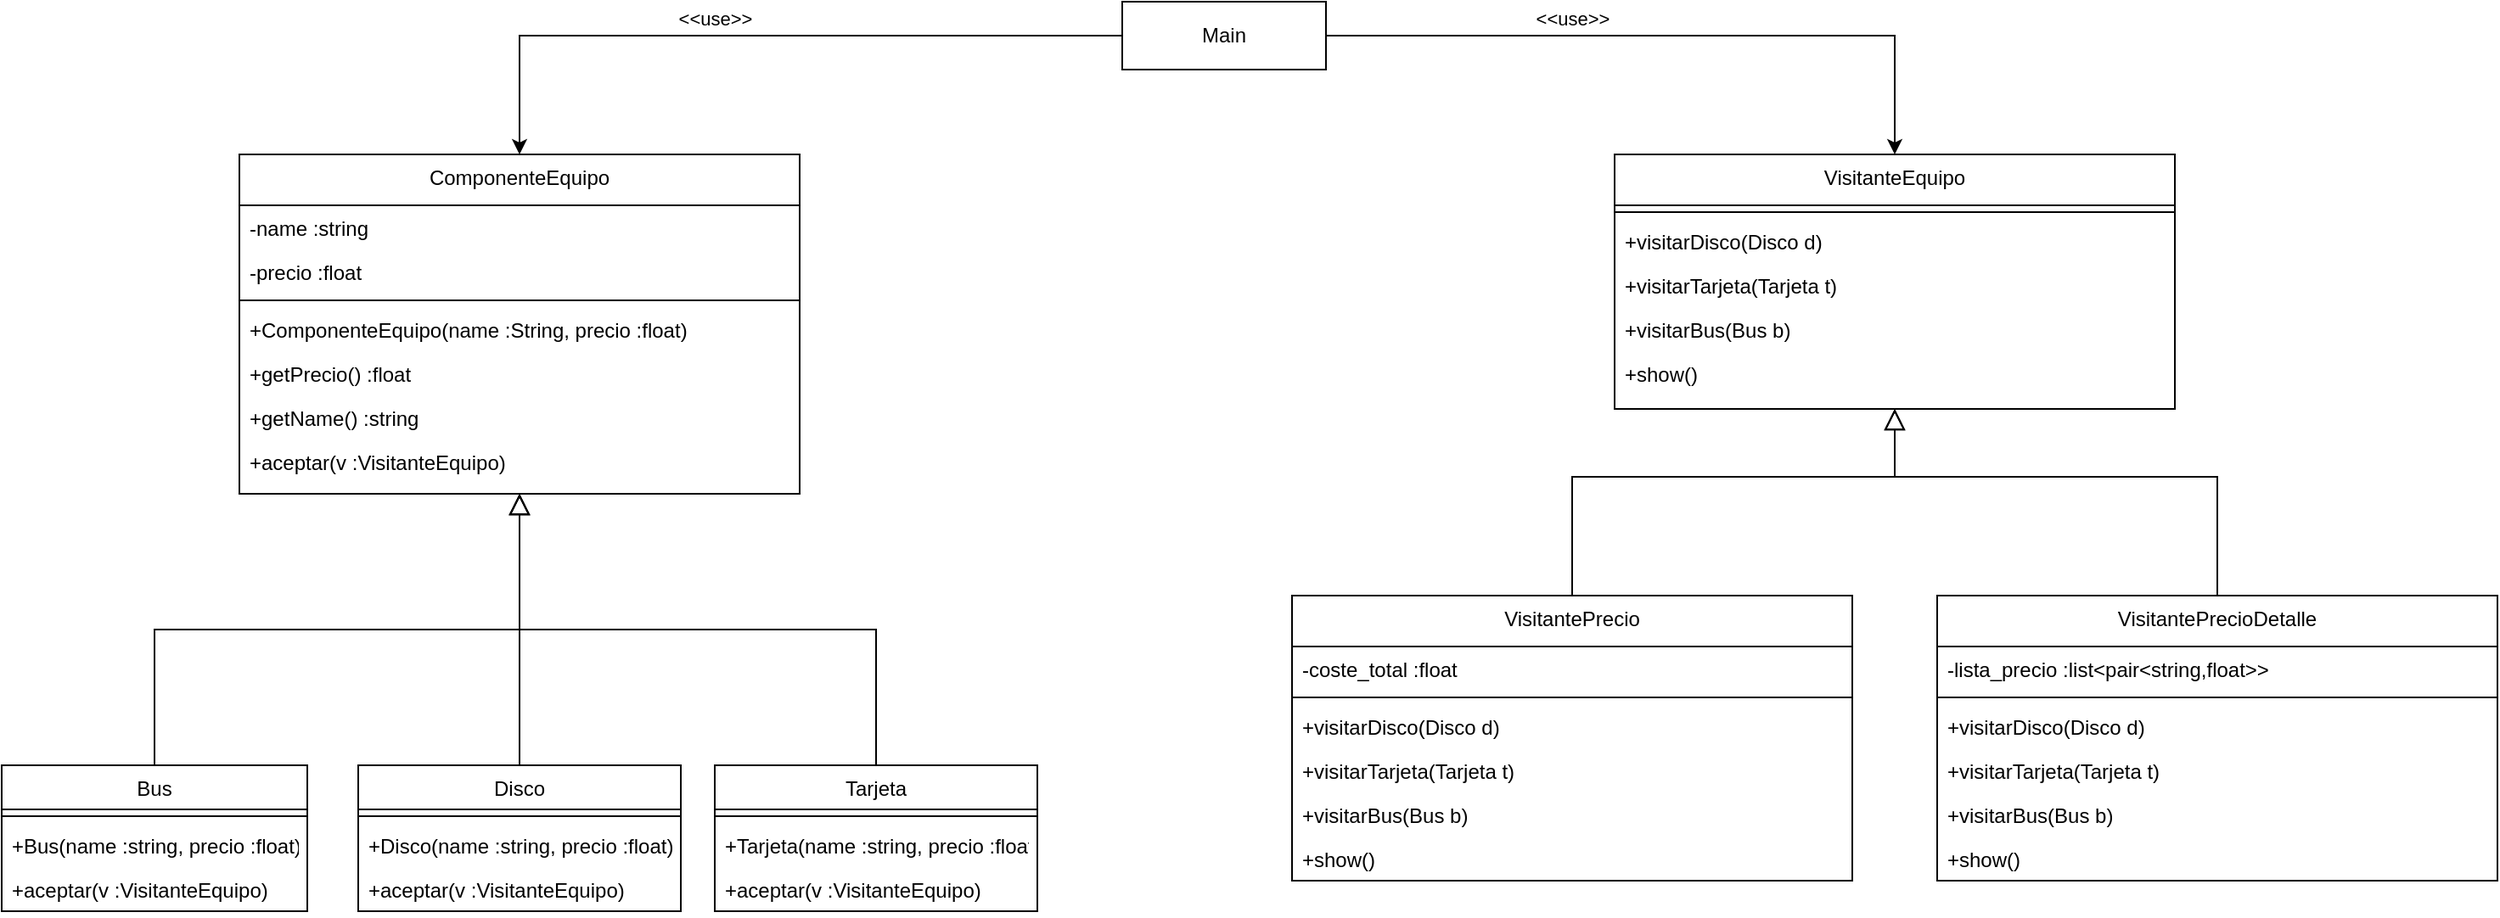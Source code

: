 <mxfile version="13.6.2" type="device"><diagram id="C5RBs43oDa-KdzZeNtuy" name="Page-1"><mxGraphModel dx="1673" dy="839" grid="1" gridSize="10" guides="1" tooltips="1" connect="1" arrows="1" fold="1" page="1" pageScale="1" pageWidth="827" pageHeight="1169" math="0" shadow="0"><root><mxCell id="WIyWlLk6GJQsqaUBKTNV-0"/><mxCell id="WIyWlLk6GJQsqaUBKTNV-1" parent="WIyWlLk6GJQsqaUBKTNV-0"/><mxCell id="zkfFHV4jXpPFQw0GAbJ--0" value="ComponenteEquipo" style="swimlane;fontStyle=0;align=center;verticalAlign=top;childLayout=stackLayout;horizontal=1;startSize=30;horizontalStack=0;resizeParent=1;resizeLast=0;collapsible=1;marginBottom=0;rounded=0;shadow=0;strokeWidth=1;" parent="WIyWlLk6GJQsqaUBKTNV-1" vertex="1"><mxGeometry x="220" y="120" width="330" height="200" as="geometry"><mxRectangle x="230" y="140" width="160" height="26" as="alternateBounds"/></mxGeometry></mxCell><mxCell id="zkfFHV4jXpPFQw0GAbJ--1" value="-name :string" style="text;align=left;verticalAlign=top;spacingLeft=4;spacingRight=4;overflow=hidden;rotatable=0;points=[[0,0.5],[1,0.5]];portConstraint=eastwest;" parent="zkfFHV4jXpPFQw0GAbJ--0" vertex="1"><mxGeometry y="30" width="330" height="26" as="geometry"/></mxCell><mxCell id="zkfFHV4jXpPFQw0GAbJ--2" value="-precio :float" style="text;align=left;verticalAlign=top;spacingLeft=4;spacingRight=4;overflow=hidden;rotatable=0;points=[[0,0.5],[1,0.5]];portConstraint=eastwest;rounded=0;shadow=0;html=0;" parent="zkfFHV4jXpPFQw0GAbJ--0" vertex="1"><mxGeometry y="56" width="330" height="26" as="geometry"/></mxCell><mxCell id="zkfFHV4jXpPFQw0GAbJ--4" value="" style="line;html=1;strokeWidth=1;align=left;verticalAlign=middle;spacingTop=-1;spacingLeft=3;spacingRight=3;rotatable=0;labelPosition=right;points=[];portConstraint=eastwest;" parent="zkfFHV4jXpPFQw0GAbJ--0" vertex="1"><mxGeometry y="82" width="330" height="8" as="geometry"/></mxCell><mxCell id="zkfFHV4jXpPFQw0GAbJ--5" value="+ComponenteEquipo(name :String, precio :float)" style="text;align=left;verticalAlign=top;spacingLeft=4;spacingRight=4;overflow=hidden;rotatable=0;points=[[0,0.5],[1,0.5]];portConstraint=eastwest;" parent="zkfFHV4jXpPFQw0GAbJ--0" vertex="1"><mxGeometry y="90" width="330" height="26" as="geometry"/></mxCell><mxCell id="E3ihg3PLzrh-7L4PxSUf-0" value="+getPrecio() :float" style="text;align=left;verticalAlign=top;spacingLeft=4;spacingRight=4;overflow=hidden;rotatable=0;points=[[0,0.5],[1,0.5]];portConstraint=eastwest;" vertex="1" parent="zkfFHV4jXpPFQw0GAbJ--0"><mxGeometry y="116" width="330" height="26" as="geometry"/></mxCell><mxCell id="E3ihg3PLzrh-7L4PxSUf-1" value="+getName() :string" style="text;align=left;verticalAlign=top;spacingLeft=4;spacingRight=4;overflow=hidden;rotatable=0;points=[[0,0.5],[1,0.5]];portConstraint=eastwest;" vertex="1" parent="zkfFHV4jXpPFQw0GAbJ--0"><mxGeometry y="142" width="330" height="26" as="geometry"/></mxCell><mxCell id="E3ihg3PLzrh-7L4PxSUf-2" value="+aceptar(v :VisitanteEquipo)" style="text;align=left;verticalAlign=top;spacingLeft=4;spacingRight=4;overflow=hidden;rotatable=0;points=[[0,0.5],[1,0.5]];portConstraint=eastwest;" vertex="1" parent="zkfFHV4jXpPFQw0GAbJ--0"><mxGeometry y="168" width="330" height="26" as="geometry"/></mxCell><mxCell id="zkfFHV4jXpPFQw0GAbJ--12" value="" style="endArrow=block;endSize=10;endFill=0;shadow=0;strokeWidth=1;rounded=0;edgeStyle=elbowEdgeStyle;elbow=vertical;" parent="WIyWlLk6GJQsqaUBKTNV-1" source="zkfFHV4jXpPFQw0GAbJ--6" target="zkfFHV4jXpPFQw0GAbJ--0" edge="1"><mxGeometry width="160" relative="1" as="geometry"><mxPoint x="200" y="203" as="sourcePoint"/><mxPoint x="200" y="203" as="targetPoint"/></mxGeometry></mxCell><mxCell id="zkfFHV4jXpPFQw0GAbJ--16" value="" style="endArrow=block;endSize=10;endFill=0;shadow=0;strokeWidth=1;rounded=0;edgeStyle=elbowEdgeStyle;elbow=vertical;" parent="WIyWlLk6GJQsqaUBKTNV-1" source="zkfFHV4jXpPFQw0GAbJ--13" target="zkfFHV4jXpPFQw0GAbJ--0" edge="1"><mxGeometry width="160" relative="1" as="geometry"><mxPoint x="210" y="373" as="sourcePoint"/><mxPoint x="310" y="271" as="targetPoint"/></mxGeometry></mxCell><mxCell id="E3ihg3PLzrh-7L4PxSUf-6" value="" style="endArrow=block;endSize=10;endFill=0;shadow=0;strokeWidth=1;rounded=0;edgeStyle=elbowEdgeStyle;elbow=vertical;exitX=0.5;exitY=0;exitDx=0;exitDy=0;entryX=0.5;entryY=1;entryDx=0;entryDy=0;" edge="1" parent="WIyWlLk6GJQsqaUBKTNV-1" source="E3ihg3PLzrh-7L4PxSUf-3" target="zkfFHV4jXpPFQw0GAbJ--0"><mxGeometry width="160" relative="1" as="geometry"><mxPoint x="430" y="490" as="sourcePoint"/><mxPoint x="470" y="380" as="targetPoint"/></mxGeometry></mxCell><mxCell id="zkfFHV4jXpPFQw0GAbJ--6" value="Bus" style="swimlane;fontStyle=0;align=center;verticalAlign=top;childLayout=stackLayout;horizontal=1;startSize=26;horizontalStack=0;resizeParent=1;resizeLast=0;collapsible=1;marginBottom=0;rounded=0;shadow=0;strokeWidth=1;" parent="WIyWlLk6GJQsqaUBKTNV-1" vertex="1"><mxGeometry x="80" y="480" width="180" height="86" as="geometry"><mxRectangle x="130" y="380" width="160" height="26" as="alternateBounds"/></mxGeometry></mxCell><mxCell id="zkfFHV4jXpPFQw0GAbJ--9" value="" style="line;html=1;strokeWidth=1;align=left;verticalAlign=middle;spacingTop=-1;spacingLeft=3;spacingRight=3;rotatable=0;labelPosition=right;points=[];portConstraint=eastwest;" parent="zkfFHV4jXpPFQw0GAbJ--6" vertex="1"><mxGeometry y="26" width="180" height="8" as="geometry"/></mxCell><mxCell id="zkfFHV4jXpPFQw0GAbJ--11" value="+Bus(name :string, precio :float)" style="text;align=left;verticalAlign=top;spacingLeft=4;spacingRight=4;overflow=hidden;rotatable=0;points=[[0,0.5],[1,0.5]];portConstraint=eastwest;" parent="zkfFHV4jXpPFQw0GAbJ--6" vertex="1"><mxGeometry y="34" width="180" height="26" as="geometry"/></mxCell><mxCell id="E3ihg3PLzrh-7L4PxSUf-7" value="+aceptar(v :VisitanteEquipo)" style="text;align=left;verticalAlign=top;spacingLeft=4;spacingRight=4;overflow=hidden;rotatable=0;points=[[0,0.5],[1,0.5]];portConstraint=eastwest;" vertex="1" parent="zkfFHV4jXpPFQw0GAbJ--6"><mxGeometry y="60" width="180" height="26" as="geometry"/></mxCell><mxCell id="zkfFHV4jXpPFQw0GAbJ--13" value="Disco" style="swimlane;fontStyle=0;align=center;verticalAlign=top;childLayout=stackLayout;horizontal=1;startSize=26;horizontalStack=0;resizeParent=1;resizeLast=0;collapsible=1;marginBottom=0;rounded=0;shadow=0;strokeWidth=1;" parent="WIyWlLk6GJQsqaUBKTNV-1" vertex="1"><mxGeometry x="290" y="480" width="190" height="86" as="geometry"><mxRectangle x="340" y="380" width="170" height="26" as="alternateBounds"/></mxGeometry></mxCell><mxCell id="zkfFHV4jXpPFQw0GAbJ--15" value="" style="line;html=1;strokeWidth=1;align=left;verticalAlign=middle;spacingTop=-1;spacingLeft=3;spacingRight=3;rotatable=0;labelPosition=right;points=[];portConstraint=eastwest;" parent="zkfFHV4jXpPFQw0GAbJ--13" vertex="1"><mxGeometry y="26" width="190" height="8" as="geometry"/></mxCell><mxCell id="E3ihg3PLzrh-7L4PxSUf-8" value="+Disco(name :string, precio :float)" style="text;align=left;verticalAlign=top;spacingLeft=4;spacingRight=4;overflow=hidden;rotatable=0;points=[[0,0.5],[1,0.5]];portConstraint=eastwest;" vertex="1" parent="zkfFHV4jXpPFQw0GAbJ--13"><mxGeometry y="34" width="190" height="26" as="geometry"/></mxCell><mxCell id="E3ihg3PLzrh-7L4PxSUf-9" value="+aceptar(v :VisitanteEquipo)" style="text;align=left;verticalAlign=top;spacingLeft=4;spacingRight=4;overflow=hidden;rotatable=0;points=[[0,0.5],[1,0.5]];portConstraint=eastwest;" vertex="1" parent="zkfFHV4jXpPFQw0GAbJ--13"><mxGeometry y="60" width="190" height="26" as="geometry"/></mxCell><mxCell id="E3ihg3PLzrh-7L4PxSUf-3" value="Tarjeta" style="swimlane;fontStyle=0;align=center;verticalAlign=top;childLayout=stackLayout;horizontal=1;startSize=26;horizontalStack=0;resizeParent=1;resizeLast=0;collapsible=1;marginBottom=0;rounded=0;shadow=0;strokeWidth=1;" vertex="1" parent="WIyWlLk6GJQsqaUBKTNV-1"><mxGeometry x="500" y="480" width="190" height="86" as="geometry"><mxRectangle x="340" y="380" width="170" height="26" as="alternateBounds"/></mxGeometry></mxCell><mxCell id="E3ihg3PLzrh-7L4PxSUf-5" value="" style="line;html=1;strokeWidth=1;align=left;verticalAlign=middle;spacingTop=-1;spacingLeft=3;spacingRight=3;rotatable=0;labelPosition=right;points=[];portConstraint=eastwest;" vertex="1" parent="E3ihg3PLzrh-7L4PxSUf-3"><mxGeometry y="26" width="190" height="8" as="geometry"/></mxCell><mxCell id="E3ihg3PLzrh-7L4PxSUf-11" value="+Tarjeta(name :string, precio :float)" style="text;align=left;verticalAlign=top;spacingLeft=4;spacingRight=4;overflow=hidden;rotatable=0;points=[[0,0.5],[1,0.5]];portConstraint=eastwest;" vertex="1" parent="E3ihg3PLzrh-7L4PxSUf-3"><mxGeometry y="34" width="190" height="26" as="geometry"/></mxCell><mxCell id="E3ihg3PLzrh-7L4PxSUf-10" value="+aceptar(v :VisitanteEquipo)" style="text;align=left;verticalAlign=top;spacingLeft=4;spacingRight=4;overflow=hidden;rotatable=0;points=[[0,0.5],[1,0.5]];portConstraint=eastwest;" vertex="1" parent="E3ihg3PLzrh-7L4PxSUf-3"><mxGeometry y="60" width="190" height="26" as="geometry"/></mxCell><mxCell id="E3ihg3PLzrh-7L4PxSUf-20" value="VisitantePrecio" style="swimlane;fontStyle=0;align=center;verticalAlign=top;childLayout=stackLayout;horizontal=1;startSize=30;horizontalStack=0;resizeParent=1;resizeLast=0;collapsible=1;marginBottom=0;rounded=0;shadow=0;strokeWidth=1;" vertex="1" parent="WIyWlLk6GJQsqaUBKTNV-1"><mxGeometry x="840" y="380" width="330" height="168" as="geometry"><mxRectangle x="230" y="140" width="160" height="26" as="alternateBounds"/></mxGeometry></mxCell><mxCell id="E3ihg3PLzrh-7L4PxSUf-32" value="-coste_total :float" style="text;align=left;verticalAlign=top;spacingLeft=4;spacingRight=4;overflow=hidden;rotatable=0;points=[[0,0.5],[1,0.5]];portConstraint=eastwest;" vertex="1" parent="E3ihg3PLzrh-7L4PxSUf-20"><mxGeometry y="30" width="330" height="26" as="geometry"/></mxCell><mxCell id="E3ihg3PLzrh-7L4PxSUf-21" value="" style="line;html=1;strokeWidth=1;align=left;verticalAlign=middle;spacingTop=-1;spacingLeft=3;spacingRight=3;rotatable=0;labelPosition=right;points=[];portConstraint=eastwest;" vertex="1" parent="E3ihg3PLzrh-7L4PxSUf-20"><mxGeometry y="56" width="330" height="8" as="geometry"/></mxCell><mxCell id="E3ihg3PLzrh-7L4PxSUf-22" value="+visitarDisco(Disco d)" style="text;align=left;verticalAlign=top;spacingLeft=4;spacingRight=4;overflow=hidden;rotatable=0;points=[[0,0.5],[1,0.5]];portConstraint=eastwest;" vertex="1" parent="E3ihg3PLzrh-7L4PxSUf-20"><mxGeometry y="64" width="330" height="26" as="geometry"/></mxCell><mxCell id="E3ihg3PLzrh-7L4PxSUf-23" value="+visitarTarjeta(Tarjeta t)" style="text;align=left;verticalAlign=top;spacingLeft=4;spacingRight=4;overflow=hidden;rotatable=0;points=[[0,0.5],[1,0.5]];portConstraint=eastwest;" vertex="1" parent="E3ihg3PLzrh-7L4PxSUf-20"><mxGeometry y="90" width="330" height="26" as="geometry"/></mxCell><mxCell id="E3ihg3PLzrh-7L4PxSUf-24" value="+visitarBus(Bus b)" style="text;align=left;verticalAlign=top;spacingLeft=4;spacingRight=4;overflow=hidden;rotatable=0;points=[[0,0.5],[1,0.5]];portConstraint=eastwest;" vertex="1" parent="E3ihg3PLzrh-7L4PxSUf-20"><mxGeometry y="116" width="330" height="26" as="geometry"/></mxCell><mxCell id="E3ihg3PLzrh-7L4PxSUf-25" value="+show()" style="text;align=left;verticalAlign=top;spacingLeft=4;spacingRight=4;overflow=hidden;rotatable=0;points=[[0,0.5],[1,0.5]];portConstraint=eastwest;" vertex="1" parent="E3ihg3PLzrh-7L4PxSUf-20"><mxGeometry y="142" width="330" height="26" as="geometry"/></mxCell><mxCell id="E3ihg3PLzrh-7L4PxSUf-26" value="VisitantePrecioDetalle" style="swimlane;fontStyle=0;align=center;verticalAlign=top;childLayout=stackLayout;horizontal=1;startSize=30;horizontalStack=0;resizeParent=1;resizeLast=0;collapsible=1;marginBottom=0;rounded=0;shadow=0;strokeWidth=1;" vertex="1" parent="WIyWlLk6GJQsqaUBKTNV-1"><mxGeometry x="1220" y="380" width="330" height="168" as="geometry"><mxRectangle x="230" y="140" width="160" height="26" as="alternateBounds"/></mxGeometry></mxCell><mxCell id="E3ihg3PLzrh-7L4PxSUf-33" value="-lista_precio :list&lt;pair&lt;string,float&gt;&gt;" style="text;align=left;verticalAlign=top;spacingLeft=4;spacingRight=4;overflow=hidden;rotatable=0;points=[[0,0.5],[1,0.5]];portConstraint=eastwest;" vertex="1" parent="E3ihg3PLzrh-7L4PxSUf-26"><mxGeometry y="30" width="330" height="26" as="geometry"/></mxCell><mxCell id="E3ihg3PLzrh-7L4PxSUf-27" value="" style="line;html=1;strokeWidth=1;align=left;verticalAlign=middle;spacingTop=-1;spacingLeft=3;spacingRight=3;rotatable=0;labelPosition=right;points=[];portConstraint=eastwest;" vertex="1" parent="E3ihg3PLzrh-7L4PxSUf-26"><mxGeometry y="56" width="330" height="8" as="geometry"/></mxCell><mxCell id="E3ihg3PLzrh-7L4PxSUf-28" value="+visitarDisco(Disco d)" style="text;align=left;verticalAlign=top;spacingLeft=4;spacingRight=4;overflow=hidden;rotatable=0;points=[[0,0.5],[1,0.5]];portConstraint=eastwest;" vertex="1" parent="E3ihg3PLzrh-7L4PxSUf-26"><mxGeometry y="64" width="330" height="26" as="geometry"/></mxCell><mxCell id="E3ihg3PLzrh-7L4PxSUf-29" value="+visitarTarjeta(Tarjeta t)" style="text;align=left;verticalAlign=top;spacingLeft=4;spacingRight=4;overflow=hidden;rotatable=0;points=[[0,0.5],[1,0.5]];portConstraint=eastwest;" vertex="1" parent="E3ihg3PLzrh-7L4PxSUf-26"><mxGeometry y="90" width="330" height="26" as="geometry"/></mxCell><mxCell id="E3ihg3PLzrh-7L4PxSUf-30" value="+visitarBus(Bus b)" style="text;align=left;verticalAlign=top;spacingLeft=4;spacingRight=4;overflow=hidden;rotatable=0;points=[[0,0.5],[1,0.5]];portConstraint=eastwest;" vertex="1" parent="E3ihg3PLzrh-7L4PxSUf-26"><mxGeometry y="116" width="330" height="26" as="geometry"/></mxCell><mxCell id="E3ihg3PLzrh-7L4PxSUf-31" value="+show()" style="text;align=left;verticalAlign=top;spacingLeft=4;spacingRight=4;overflow=hidden;rotatable=0;points=[[0,0.5],[1,0.5]];portConstraint=eastwest;" vertex="1" parent="E3ihg3PLzrh-7L4PxSUf-26"><mxGeometry y="142" width="330" height="26" as="geometry"/></mxCell><mxCell id="E3ihg3PLzrh-7L4PxSUf-12" value="VisitanteEquipo" style="swimlane;fontStyle=0;align=center;verticalAlign=top;childLayout=stackLayout;horizontal=1;startSize=30;horizontalStack=0;resizeParent=1;resizeLast=0;collapsible=1;marginBottom=0;rounded=0;shadow=0;strokeWidth=1;" vertex="1" parent="WIyWlLk6GJQsqaUBKTNV-1"><mxGeometry x="1030" y="120" width="330" height="150" as="geometry"><mxRectangle x="230" y="140" width="160" height="26" as="alternateBounds"/></mxGeometry></mxCell><mxCell id="E3ihg3PLzrh-7L4PxSUf-15" value="" style="line;html=1;strokeWidth=1;align=left;verticalAlign=middle;spacingTop=-1;spacingLeft=3;spacingRight=3;rotatable=0;labelPosition=right;points=[];portConstraint=eastwest;" vertex="1" parent="E3ihg3PLzrh-7L4PxSUf-12"><mxGeometry y="30" width="330" height="8" as="geometry"/></mxCell><mxCell id="E3ihg3PLzrh-7L4PxSUf-16" value="+visitarDisco(Disco d)" style="text;align=left;verticalAlign=top;spacingLeft=4;spacingRight=4;overflow=hidden;rotatable=0;points=[[0,0.5],[1,0.5]];portConstraint=eastwest;" vertex="1" parent="E3ihg3PLzrh-7L4PxSUf-12"><mxGeometry y="38" width="330" height="26" as="geometry"/></mxCell><mxCell id="E3ihg3PLzrh-7L4PxSUf-17" value="+visitarTarjeta(Tarjeta t)" style="text;align=left;verticalAlign=top;spacingLeft=4;spacingRight=4;overflow=hidden;rotatable=0;points=[[0,0.5],[1,0.5]];portConstraint=eastwest;" vertex="1" parent="E3ihg3PLzrh-7L4PxSUf-12"><mxGeometry y="64" width="330" height="26" as="geometry"/></mxCell><mxCell id="E3ihg3PLzrh-7L4PxSUf-18" value="+visitarBus(Bus b)" style="text;align=left;verticalAlign=top;spacingLeft=4;spacingRight=4;overflow=hidden;rotatable=0;points=[[0,0.5],[1,0.5]];portConstraint=eastwest;" vertex="1" parent="E3ihg3PLzrh-7L4PxSUf-12"><mxGeometry y="90" width="330" height="26" as="geometry"/></mxCell><mxCell id="E3ihg3PLzrh-7L4PxSUf-19" value="+show()" style="text;align=left;verticalAlign=top;spacingLeft=4;spacingRight=4;overflow=hidden;rotatable=0;points=[[0,0.5],[1,0.5]];portConstraint=eastwest;" vertex="1" parent="E3ihg3PLzrh-7L4PxSUf-12"><mxGeometry y="116" width="330" height="26" as="geometry"/></mxCell><mxCell id="E3ihg3PLzrh-7L4PxSUf-34" value="" style="endArrow=block;endSize=10;endFill=0;shadow=0;strokeWidth=1;rounded=0;edgeStyle=elbowEdgeStyle;elbow=vertical;exitX=0.5;exitY=0;exitDx=0;exitDy=0;" edge="1" parent="WIyWlLk6GJQsqaUBKTNV-1" source="E3ihg3PLzrh-7L4PxSUf-20"><mxGeometry width="160" relative="1" as="geometry"><mxPoint x="605" y="490" as="sourcePoint"/><mxPoint x="1195" y="270" as="targetPoint"/><Array as="points"><mxPoint x="1100" y="310"/></Array></mxGeometry></mxCell><mxCell id="E3ihg3PLzrh-7L4PxSUf-38" value="" style="endArrow=block;endSize=10;endFill=0;shadow=0;strokeWidth=1;rounded=0;edgeStyle=elbowEdgeStyle;elbow=vertical;exitX=0.5;exitY=0;exitDx=0;exitDy=0;entryX=0.5;entryY=1;entryDx=0;entryDy=0;" edge="1" parent="WIyWlLk6GJQsqaUBKTNV-1" source="E3ihg3PLzrh-7L4PxSUf-26" target="E3ihg3PLzrh-7L4PxSUf-12"><mxGeometry width="160" relative="1" as="geometry"><mxPoint x="1015" y="390" as="sourcePoint"/><mxPoint x="1220" y="320" as="targetPoint"/><Array as="points"><mxPoint x="1230" y="310"/></Array></mxGeometry></mxCell><mxCell id="E3ihg3PLzrh-7L4PxSUf-40" style="edgeStyle=orthogonalEdgeStyle;rounded=0;orthogonalLoop=1;jettySize=auto;html=1;exitX=0;exitY=0.5;exitDx=0;exitDy=0;entryX=0.5;entryY=0;entryDx=0;entryDy=0;" edge="1" parent="WIyWlLk6GJQsqaUBKTNV-1" source="E3ihg3PLzrh-7L4PxSUf-39" target="zkfFHV4jXpPFQw0GAbJ--0"><mxGeometry relative="1" as="geometry"/></mxCell><mxCell id="E3ihg3PLzrh-7L4PxSUf-41" value="&amp;lt;&amp;lt;use&amp;gt;&amp;gt;" style="edgeLabel;html=1;align=center;verticalAlign=middle;resizable=0;points=[];" vertex="1" connectable="0" parent="E3ihg3PLzrh-7L4PxSUf-40"><mxGeometry x="0.014" relative="1" as="geometry"><mxPoint x="-24.71" y="-10.04" as="offset"/></mxGeometry></mxCell><mxCell id="E3ihg3PLzrh-7L4PxSUf-42" style="edgeStyle=orthogonalEdgeStyle;rounded=0;orthogonalLoop=1;jettySize=auto;html=1;exitX=1;exitY=0.5;exitDx=0;exitDy=0;entryX=0.5;entryY=0;entryDx=0;entryDy=0;" edge="1" parent="WIyWlLk6GJQsqaUBKTNV-1" source="E3ihg3PLzrh-7L4PxSUf-39" target="E3ihg3PLzrh-7L4PxSUf-12"><mxGeometry relative="1" as="geometry"/></mxCell><mxCell id="E3ihg3PLzrh-7L4PxSUf-44" value="&amp;lt;&amp;lt;use&amp;gt;&amp;gt;" style="edgeLabel;html=1;align=center;verticalAlign=middle;resizable=0;points=[];" vertex="1" connectable="0" parent="E3ihg3PLzrh-7L4PxSUf-42"><mxGeometry x="-0.303" y="1" relative="1" as="geometry"><mxPoint x="3.82" y="-9.02" as="offset"/></mxGeometry></mxCell><mxCell id="E3ihg3PLzrh-7L4PxSUf-39" value="Main" style="rounded=0;whiteSpace=wrap;html=1;" vertex="1" parent="WIyWlLk6GJQsqaUBKTNV-1"><mxGeometry x="740" y="30" width="120" height="40" as="geometry"/></mxCell></root></mxGraphModel></diagram></mxfile>